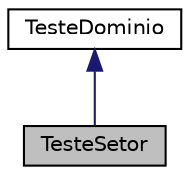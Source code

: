 digraph "TesteSetor"
{
 // LATEX_PDF_SIZE
  edge [fontname="Helvetica",fontsize="10",labelfontname="Helvetica",labelfontsize="10"];
  node [fontname="Helvetica",fontsize="10",shape=record];
  Node1 [label="TesteSetor",height=0.2,width=0.4,color="black", fillcolor="grey75", style="filled", fontcolor="black",tooltip="Classe para testar o dominio Setor."];
  Node2 -> Node1 [dir="back",color="midnightblue",fontsize="10",style="solid",fontname="Helvetica"];
  Node2 [label="TesteDominio",height=0.2,width=0.4,color="black", fillcolor="white", style="filled",URL="$classTesteDominio.html",tooltip="Classe abstrata que representa um teste de dominio generico."];
}
